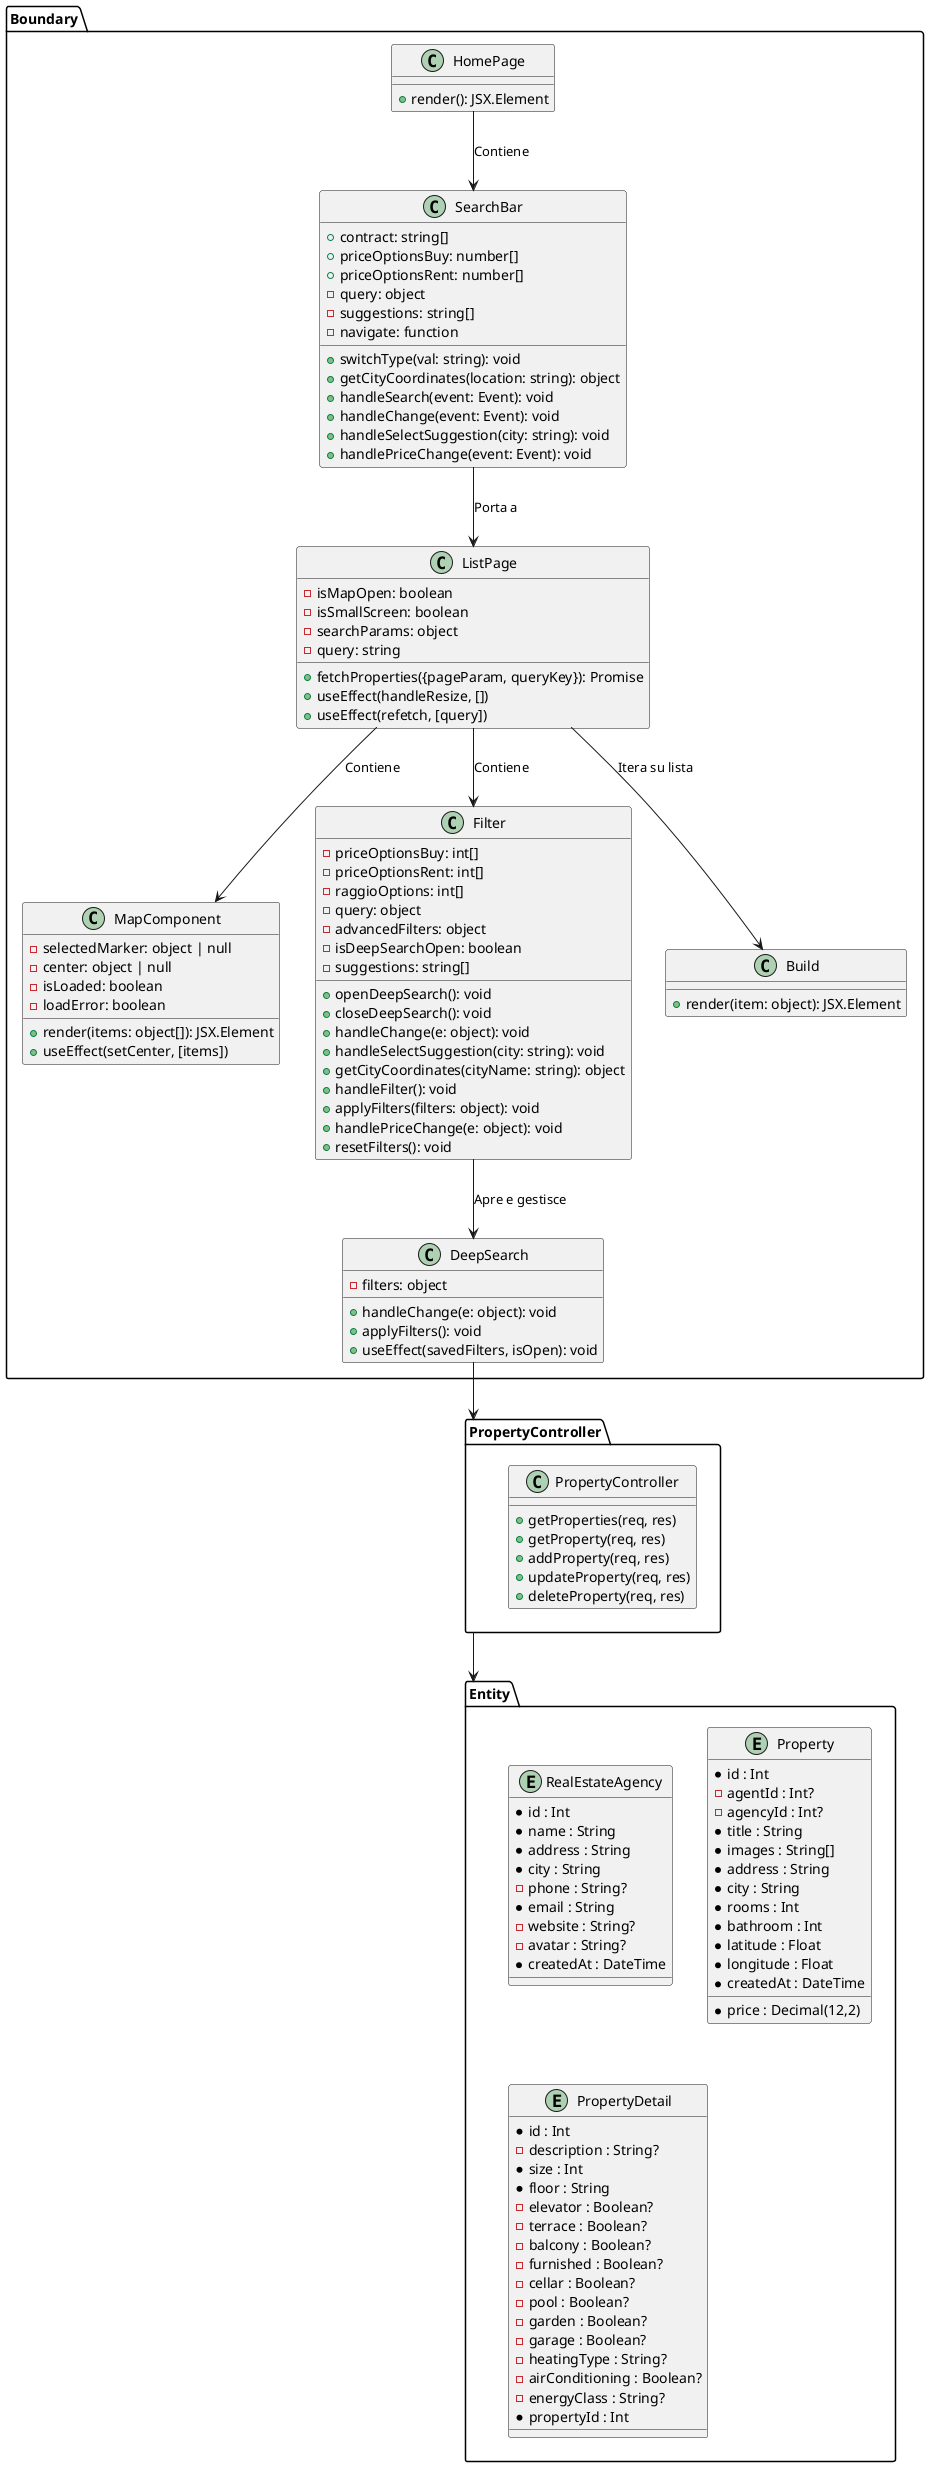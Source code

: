 @startuml
package Boundary{


class HomePage {
  + render(): JSX.Element
}

class SearchBar{
    + contract: string[]
  + priceOptionsBuy: number[]
  + priceOptionsRent: number[]
  - query: object
  - suggestions: string[]
  - navigate: function
  + switchType(val: string): void
  + getCityCoordinates(location: string): object
  + handleSearch(event: Event): void
  + handleChange(event: Event): void
  + handleSelectSuggestion(city: string): void
  + handlePriceChange(event: Event): void

}

HomePage --> SearchBar : "Contiene"
SearchBar --> ListPage : "Porta a"

class ListPage {
  - isMapOpen: boolean
  - isSmallScreen: boolean
  - searchParams: object
  - query: string
  + fetchProperties({pageParam, queryKey}): Promise
  + useEffect(handleResize, [])
  + useEffect(refetch, [query])
}

class MapComponent {
    - selectedMarker: object | null
  - center: object | null
  - isLoaded: boolean
  - loadError: boolean
  + render(items: object[]): JSX.Element
  + useEffect(setCenter, [items])
}

class Filter {
    - priceOptionsBuy: int[]
  - priceOptionsRent: int[]
  - raggioOptions: int[]
  - query: object
  - advancedFilters: object
  - isDeepSearchOpen: boolean
  - suggestions: string[]
  + openDeepSearch(): void
  + closeDeepSearch(): void
  + handleChange(e: object): void
  + handleSelectSuggestion(city: string): void
  + getCityCoordinates(cityName: string): object
  + handleFilter(): void
  + applyFilters(filters: object): void
  + handlePriceChange(e: object): void
  + resetFilters(): void

}

class Build {

  + render(item: object): JSX.Element
}
class DeepSearch {
  - filters: object
  + handleChange(e: object): void
  + applyFilters(): void
  + useEffect(savedFilters, isOpen): void
}


ListPage --> MapComponent : "Contiene"
ListPage --> Filter : "Contiene"
ListPage --> Build : "Itera su lista"
Filter --> DeepSearch : "Apre e gestisce"
}

  package PropertyController {
  class PropertyController {
    + getProperties(req, res)
    + getProperty(req, res)
    + addProperty(req, res)
    + updateProperty(req, res)
    + deleteProperty(req, res)
  }
}
package Entity{
  entity RealEstateAgency {
  * id : Int
  * name : String
  * address : String
  * city : String
  - phone : String?
  * email : String
  - website : String?
  - avatar : String?
  * createdAt : DateTime
}
entity Property {
  * id : Int
  - agentId : Int?
  - agencyId : Int?
  * title : String
  * price : Decimal(12,2)
  * images : String[]
  * address : String
  * city : String
  * rooms : Int
  * bathroom : Int
  * latitude : Float
  * longitude : Float
  * createdAt : DateTime
}

entity PropertyDetail {
  * id : Int
  - description : String?
  * size : Int
  * floor : String
  - elevator : Boolean?
  - terrace : Boolean?
  - balcony : Boolean?
  - furnished : Boolean?
  - cellar : Boolean?
  - pool : Boolean?
  - garden : Boolean?
  - garage : Boolean?
  - heatingType : String?
  - airConditioning : Boolean?
  - energyClass : String?
  * propertyId : Int
}
}
Boundary.DeepSearch --> PropertyController
PropertyController --> Entity


@enduml